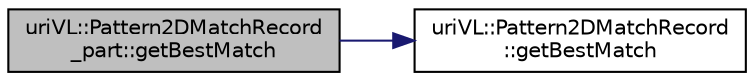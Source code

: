 digraph "uriVL::Pattern2DMatchRecord_part::getBestMatch"
{
  edge [fontname="Helvetica",fontsize="10",labelfontname="Helvetica",labelfontsize="10"];
  node [fontname="Helvetica",fontsize="10",shape=record];
  rankdir="LR";
  Node1 [label="uriVL::Pattern2DMatchRecord\l_part::getBestMatch",height=0.2,width=0.4,color="black", fillcolor="grey75", style="filled", fontcolor="black"];
  Node1 -> Node2 [color="midnightblue",fontsize="10",style="solid",fontname="Helvetica"];
  Node2 [label="uriVL::Pattern2DMatchRecord\l::getBestMatch",height=0.2,width=0.4,color="black", fillcolor="white", style="filled",URL="$classuriVL_1_1Pattern2DMatchRecord.html#a0739d0f7b2832e943edfff883b91b15b",tooltip="Returns the location of the best match. "];
}
